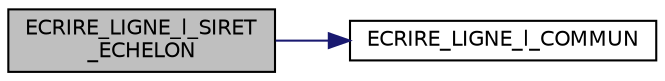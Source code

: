 digraph "ECRIRE_LIGNE_l_SIRET_ECHELON"
{
 // INTERACTIVE_SVG=YES
  edge [fontname="Helvetica",fontsize="10",labelfontname="Helvetica",labelfontsize="10"];
  node [fontname="Helvetica",fontsize="10",shape=record];
  rankdir="LR";
  Node113 [label="ECRIRE_LIGNE_l_SIRET\l_ECHELON",height=0.2,width=0.4,color="black", fillcolor="grey75", style="filled", fontcolor="black"];
  Node113 -> Node114 [color="midnightblue",fontsize="10",style="solid",fontname="Helvetica"];
  Node114 [label="ECRIRE_LIGNE_l_COMMUN",height=0.2,width=0.4,color="black", fillcolor="white", style="filled",URL="$table_8cpp.html#aa1e1ec482bbaf2ed7cfffe4dc2f4f42d",tooltip="Ecrit une ligne de paye pour un agent donné dans le fichier CSV Table. "];
}
